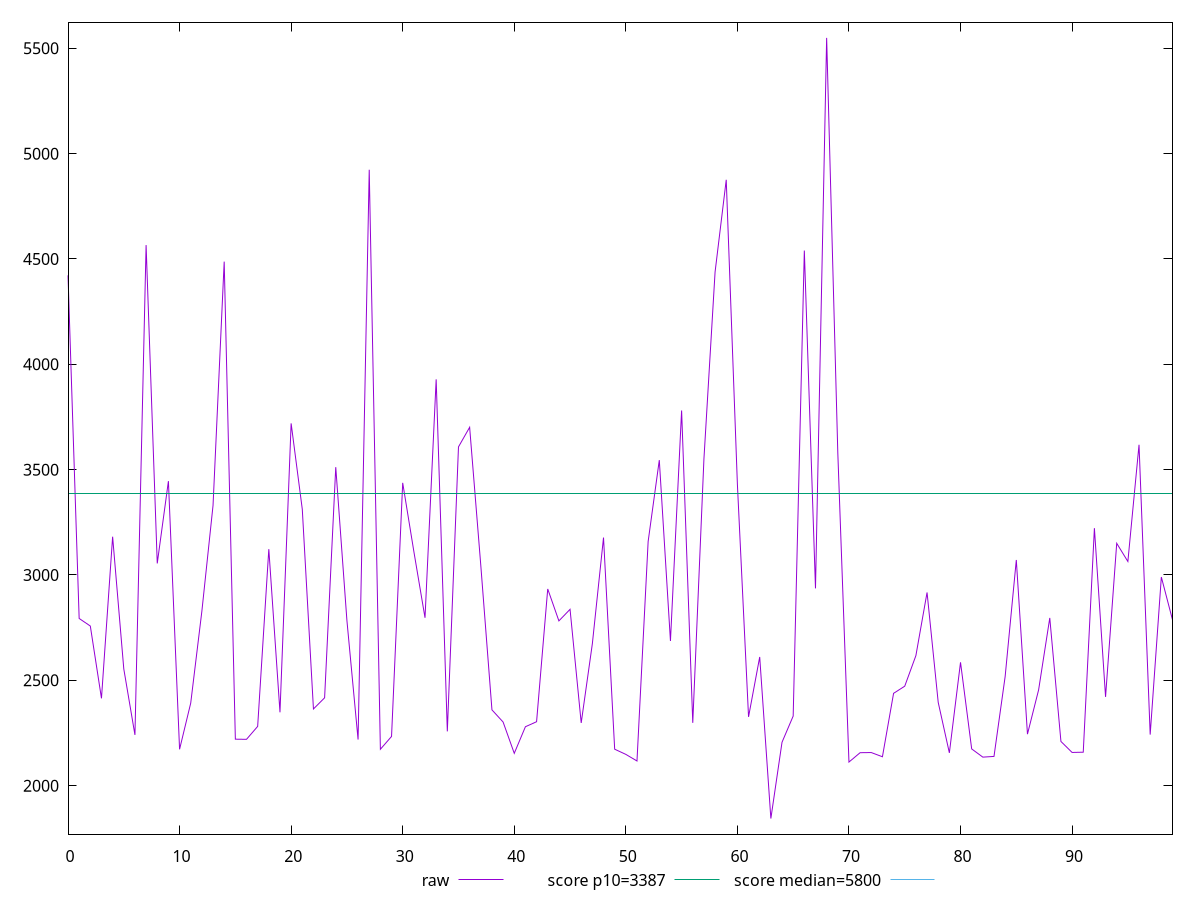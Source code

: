reset

$raw <<EOF
0 4422.402575994454
1 2793.7313360010985
2 2757.704579984129
3 2414.4855
4 3181.6645879851685
5 2554.166355993939
6 2240.941
7 4566.0938999800555
8 3055.0259960089093
9 3445.571940008629
10 2172.5155
11 2392.01637601974
12 2828.584839982092
13 3330.1430000136015
14 4487.582392024993
15 2220.668
16 2219.9805
17 2281.3329999999996
18 3122.7589120185016
19 2348.356
20 3719.6646080169803
21 3312.1328078224133
22 2364.116164013505
23 2417.0308320050835
24 3511.9957759932877
25 2784.060575973761
26 2218.9465
27 4923.59023644879
28 2172.8290000000006
29 2233.6645
30 3437.399516009844
31 3111.5978560123795
32 2796.97412000661
33 3928.7813079970356
34 2257.6225
35 3608.08984001472
36 3701.148087991345
37 3045.7811960111617
38 2359.7905
39 2301.992835993088
40 2153.4965
41 2279.7545
42 2303.553
43 2933.702812012327
44 2782.149235997677
45 2837.105372018803
46 2297.701
47 2673.8738880054466
48 3177.632604012871
49 2173.1126839863186
50 2148.5575
51 2117.1029999999996
52 3159.1365517631584
53 3545.3973280088176
54 2686.7398480114225
55 3780.8749119838717
56 2298.07012800448
57 3550.1853360021832
58 4438.367695995057
59 4875.947070629276
60 3430.6986979958174
61 2326.5649999999996
62 2610.884487978328
63 1844.0705300072432
64 2206.049
65 2330.3951439866187
66 4540.244791998791
67 2936.4287120062345
68 5549.443845989315
69 3580.5018049713663
70 2112.1145
71 2156.5105
72 2157.2114999999994
73 2137.2929999999997
74 2438.3044679901595
75 2472.2829359898337
76 2617.4348920021293
77 2917.07680401721
78 2395.3081399953608
79 2155.6800000000003
80 2585.540631979132
81 2174.457
82 2135.4675
83 2138.883
84 2517.993260017324
85 3071.2499439947123
86 2244.582
87 2454.8001320004105
88 2796.141803989256
89 2209.9045000000006
90 2157.7095
91 2158.9085000000005
92 3222.392180008579
93 2421.4821319929843
94 3150.388823984015
95 3064.0402439880363
96 3618.227171996188
97 2242.3875
98 2990.3836880092867
99 2787.290423993528
EOF

set key outside below
set xrange [0:99]
set yrange [1769.9630636876018:5623.551312308957]
set trange [1769.9630636876018:5623.551312308957]
set terminal svg size 640, 500 enhanced background rgb 'white'
set output "report_00013_2021-02-09T12-04-24.940Z/speed-index/samples/pages+cached+noadtech+nomedia/raw/values.svg"

plot $raw title "raw" with line, \
     3387 title "score p10=3387", \
     5800 title "score median=5800"

reset
